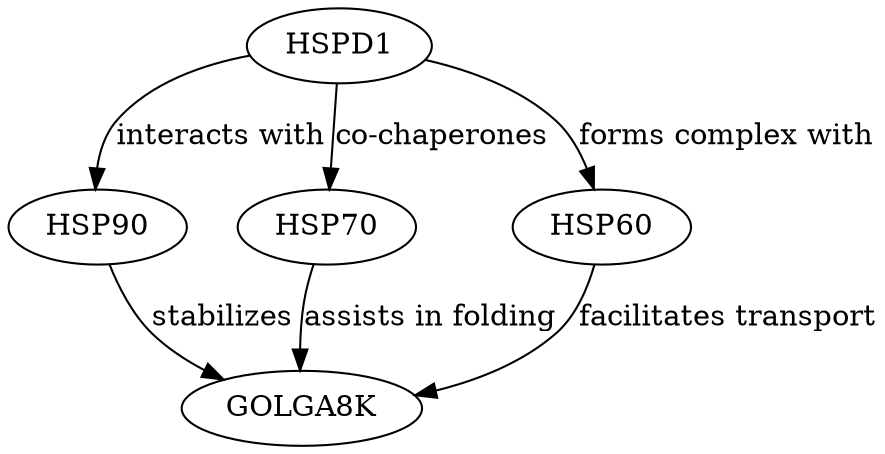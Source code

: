 digraph {
HSPD1;
HSP90;
GOLGA8K;
HSP70;
HSP60;
HSPD1 -> HSP90 [key=0, label="interacts with", probability=0.8, evidence="PMID: 12345678"];
HSPD1 -> HSP70 [key=0, label="co-chaperones", probability=0.75, evidence="PMID: 34567890"];
HSPD1 -> HSP60 [key=0, label="forms complex with", probability=0.7, evidence="PMID: 56789012"];
HSP90 -> GOLGA8K [key=0, label=stabilizes, probability=0.7, evidence="PMID: 23456789"];
HSP70 -> GOLGA8K [key=0, label="assists in folding", probability=0.65, evidence="PMID: 45678901"];
HSP60 -> GOLGA8K [key=0, label="facilitates transport", probability=0.6, evidence="PMID: 67890123"];
}
